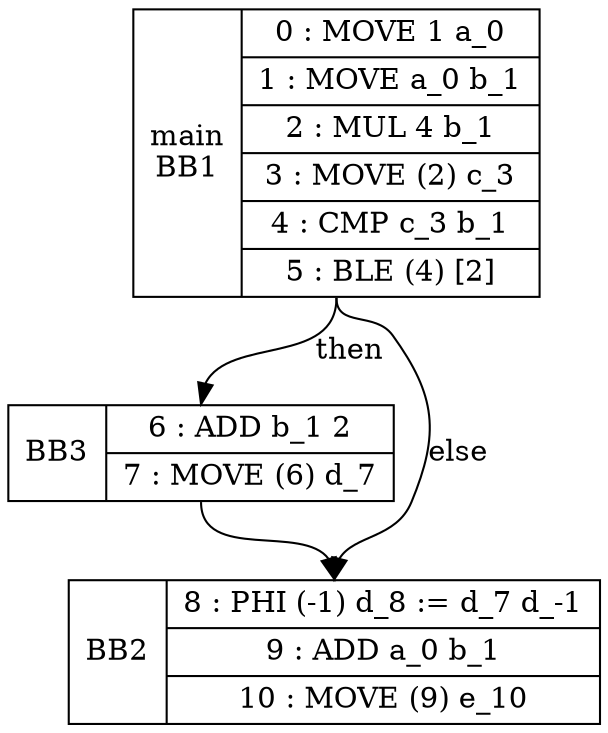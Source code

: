 digraph G {
BB1[shape=record, label="<b>main\nBB1|{0 : MOVE 1 a_0 |1 : MOVE a_0 b_1 |2 : MUL 4 b_1 |3 : MOVE (2) c_3 |4 : CMP c_3 b_1 |5 : BLE (4) [2] }"];
BB1:s -> BB3:n [label="then"];
BB1:s -> BB2:n [label="else"];
BB3[shape=record, label="<b>BB3|{6 : ADD b_1 2 |7 : MOVE (6) d_7 }"];
BB3:s -> BB2:n [label=""];
BB2[shape=record, label="<b>BB2|{8 : PHI (-1) d_8 := d_7 d_-1 |9 : ADD a_0 b_1 |10 : MOVE (9) e_10 }"];
}
